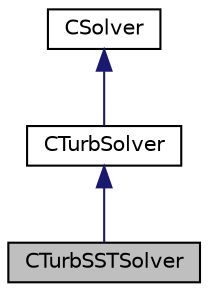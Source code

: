digraph "CTurbSSTSolver"
{
  edge [fontname="Helvetica",fontsize="10",labelfontname="Helvetica",labelfontsize="10"];
  node [fontname="Helvetica",fontsize="10",shape=record];
  Node0 [label="CTurbSSTSolver",height=0.2,width=0.4,color="black", fillcolor="grey75", style="filled", fontcolor="black"];
  Node1 -> Node0 [dir="back",color="midnightblue",fontsize="10",style="solid",fontname="Helvetica"];
  Node1 [label="CTurbSolver",height=0.2,width=0.4,color="black", fillcolor="white", style="filled",URL="$class_c_turb_solver.html",tooltip="Main class for defining the turbulence model solver. "];
  Node2 -> Node1 [dir="back",color="midnightblue",fontsize="10",style="solid",fontname="Helvetica"];
  Node2 [label="CSolver",height=0.2,width=0.4,color="black", fillcolor="white", style="filled",URL="$class_c_solver.html",tooltip="Main class for defining the PDE solution, it requires a child class for each particular solver (Euler..."];
}
